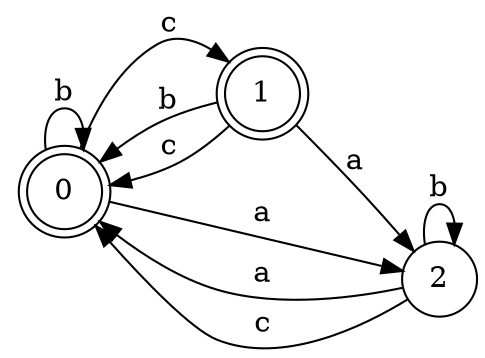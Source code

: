 digraph n3_9 {
__start0 [label="" shape="none"];

rankdir=LR;
size="8,5";

s0 [style="rounded,filled", color="black", fillcolor="white" shape="doublecircle", label="0"];
s1 [style="rounded,filled", color="black", fillcolor="white" shape="doublecircle", label="1"];
s2 [style="filled", color="black", fillcolor="white" shape="circle", label="2"];
s0 -> s2 [label="a"];
s0 -> s0 [label="b"];
s0 -> s1 [label="c"];
s1 -> s2 [label="a"];
s1 -> s0 [label="b"];
s1 -> s0 [label="c"];
s2 -> s0 [label="a"];
s2 -> s2 [label="b"];
s2 -> s0 [label="c"];

}
